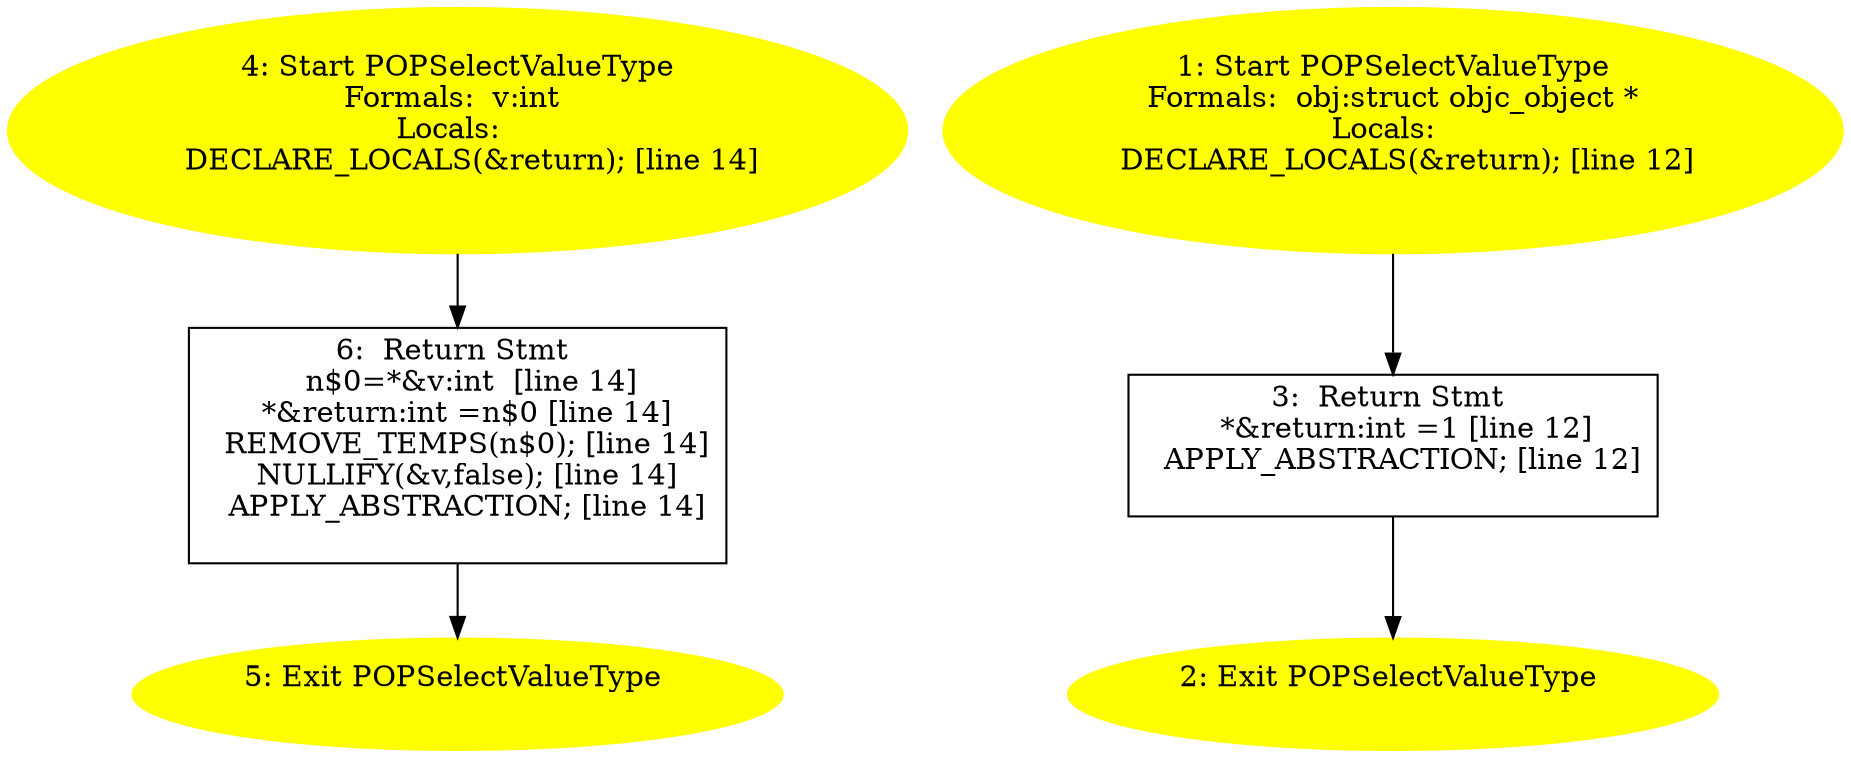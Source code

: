 digraph iCFG {
6 [label="6:  Return Stmt \n   n$0=*&v:int  [line 14]\n  *&return:int =n$0 [line 14]\n  REMOVE_TEMPS(n$0); [line 14]\n  NULLIFY(&v,false); [line 14]\n  APPLY_ABSTRACTION; [line 14]\n " shape="box"]
	

	 6 -> 5 ;
5 [label="5: Exit POPSelectValueType \n  " color=yellow style=filled]
	

4 [label="4: Start POPSelectValueType\nFormals:  v:int \nLocals:  \n   DECLARE_LOCALS(&return); [line 14]\n " color=yellow style=filled]
	

	 4 -> 6 ;
3 [label="3:  Return Stmt \n   *&return:int =1 [line 12]\n  APPLY_ABSTRACTION; [line 12]\n " shape="box"]
	

	 3 -> 2 ;
2 [label="2: Exit POPSelectValueType \n  " color=yellow style=filled]
	

1 [label="1: Start POPSelectValueType\nFormals:  obj:struct objc_object *\nLocals:  \n   DECLARE_LOCALS(&return); [line 12]\n " color=yellow style=filled]
	

	 1 -> 3 ;
}
